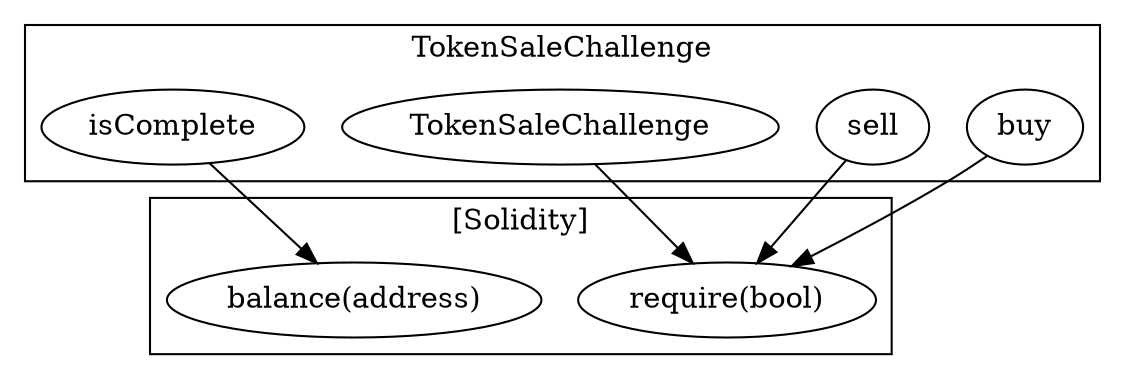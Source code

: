 strict digraph {
subgraph cluster_89_TokenSaleChallenge {
label = "TokenSaleChallenge"
"89_buy" [label="buy"]
"89_sell" [label="sell"]
"89_TokenSaleChallenge" [label="TokenSaleChallenge"]
"89_isComplete" [label="isComplete"]
}subgraph cluster_solidity {
label = "[Solidity]"
"require(bool)" 
"balance(address)" 
"89_buy" -> "require(bool)"
"89_sell" -> "require(bool)"
"89_TokenSaleChallenge" -> "require(bool)"
"89_isComplete" -> "balance(address)"
}
}